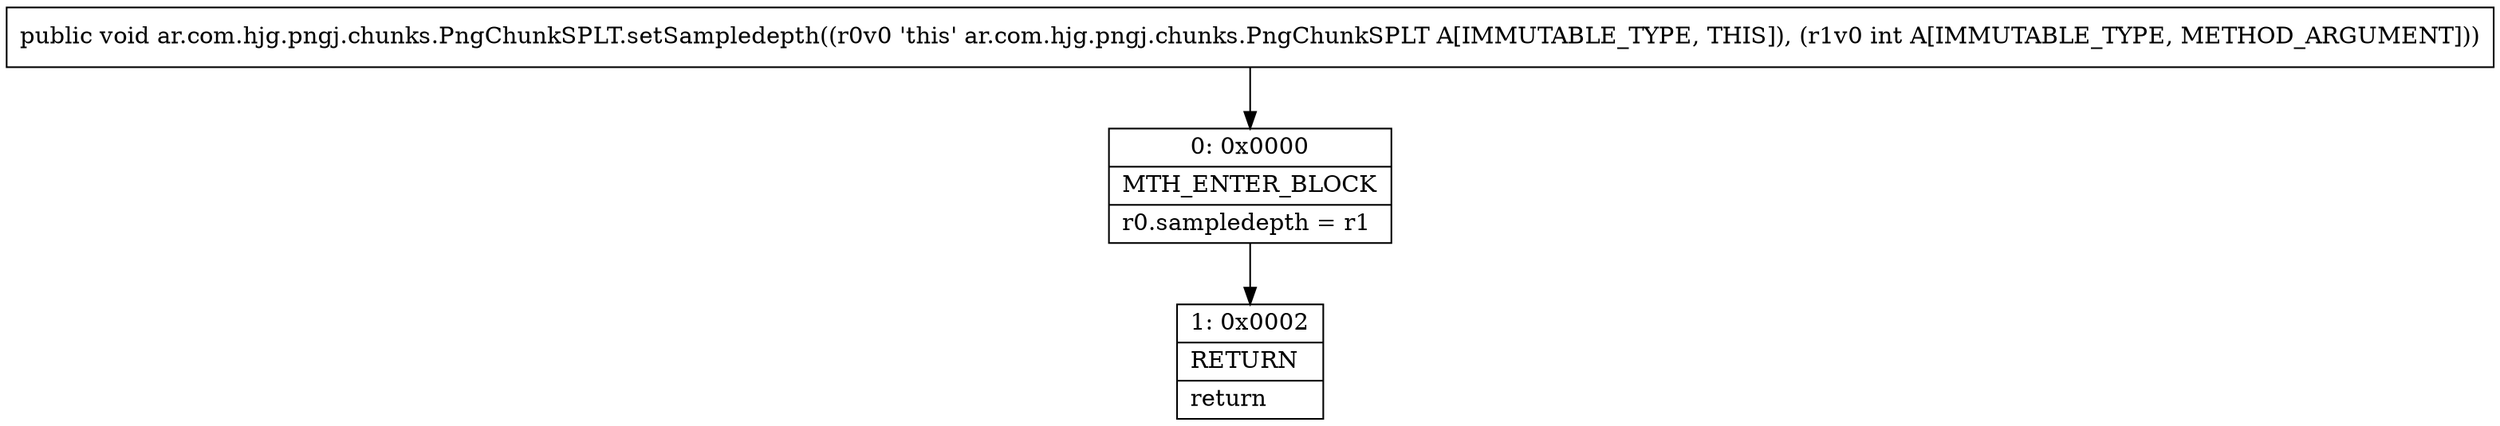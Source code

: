 digraph "CFG forar.com.hjg.pngj.chunks.PngChunkSPLT.setSampledepth(I)V" {
Node_0 [shape=record,label="{0\:\ 0x0000|MTH_ENTER_BLOCK\l|r0.sampledepth = r1\l}"];
Node_1 [shape=record,label="{1\:\ 0x0002|RETURN\l|return\l}"];
MethodNode[shape=record,label="{public void ar.com.hjg.pngj.chunks.PngChunkSPLT.setSampledepth((r0v0 'this' ar.com.hjg.pngj.chunks.PngChunkSPLT A[IMMUTABLE_TYPE, THIS]), (r1v0 int A[IMMUTABLE_TYPE, METHOD_ARGUMENT])) }"];
MethodNode -> Node_0;
Node_0 -> Node_1;
}

